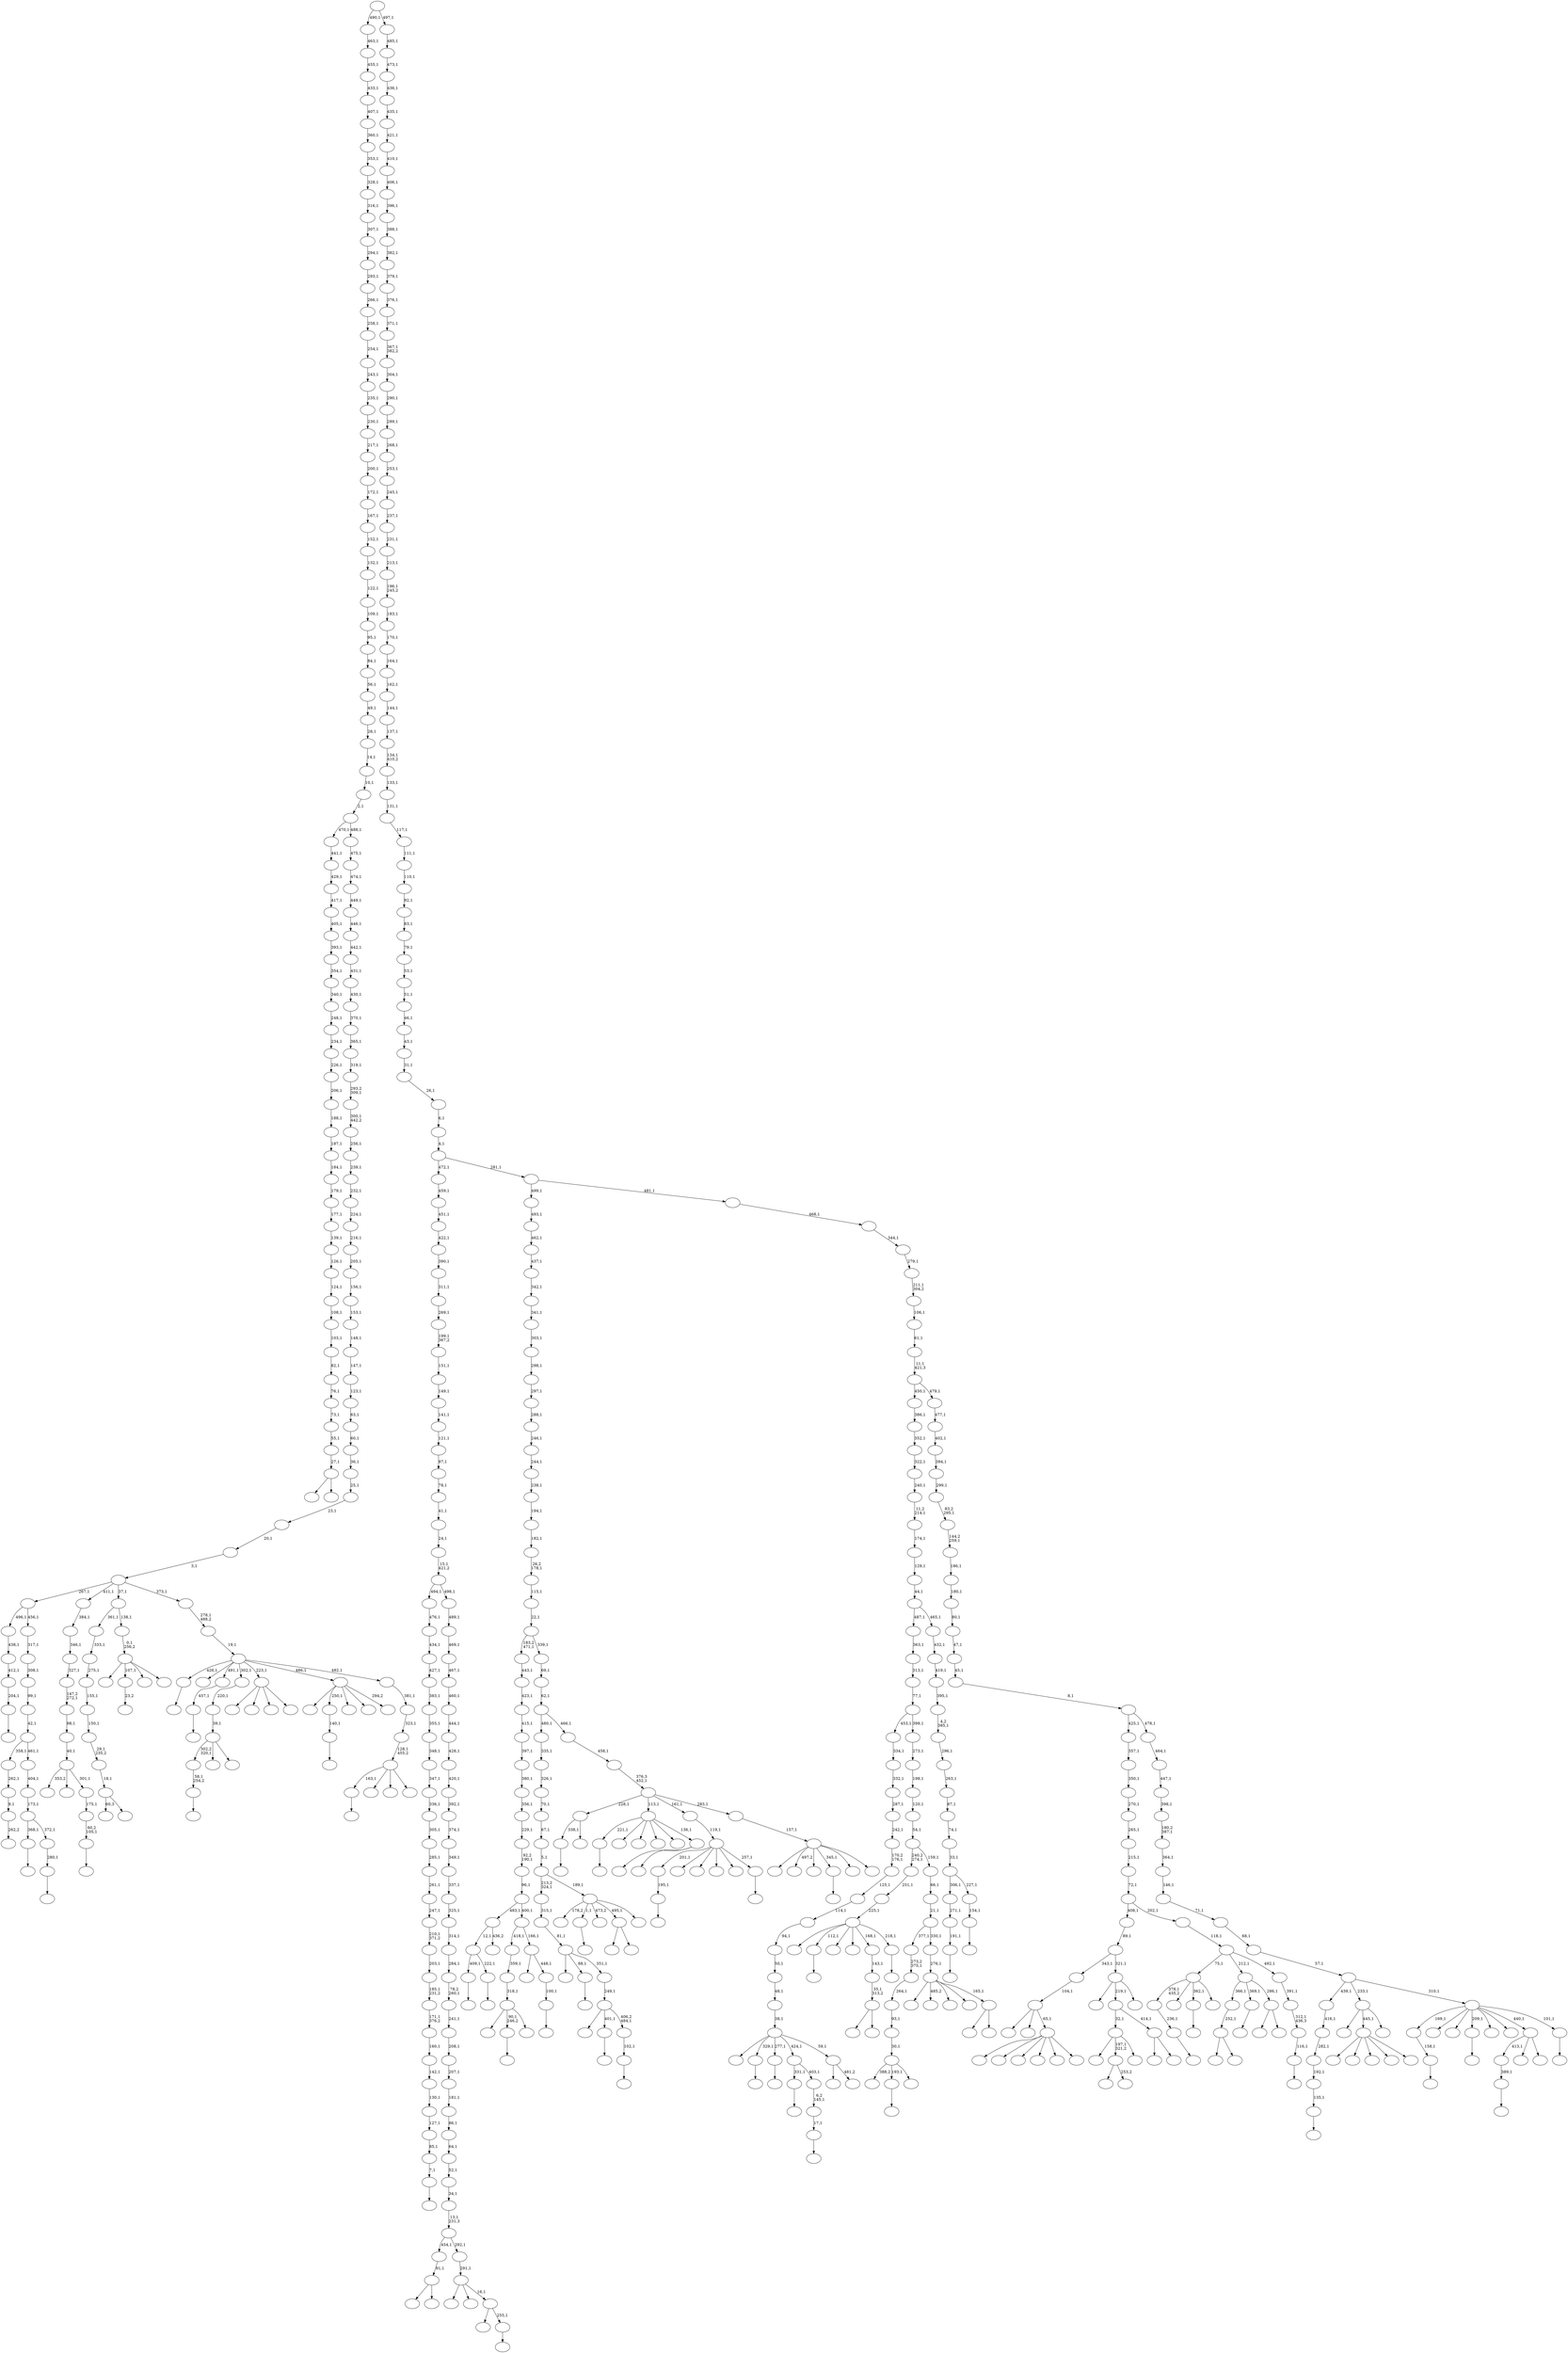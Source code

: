 digraph T {
	650 [label=""]
	649 [label=""]
	648 [label=""]
	647 [label=""]
	646 [label=""]
	645 [label=""]
	644 [label=""]
	643 [label=""]
	642 [label=""]
	641 [label=""]
	640 [label=""]
	639 [label=""]
	638 [label=""]
	637 [label=""]
	636 [label=""]
	635 [label=""]
	634 [label=""]
	633 [label=""]
	632 [label=""]
	631 [label=""]
	630 [label=""]
	629 [label=""]
	628 [label=""]
	627 [label=""]
	626 [label=""]
	625 [label=""]
	624 [label=""]
	623 [label=""]
	622 [label=""]
	621 [label=""]
	620 [label=""]
	619 [label=""]
	618 [label=""]
	617 [label=""]
	616 [label=""]
	615 [label=""]
	614 [label=""]
	613 [label=""]
	612 [label=""]
	611 [label=""]
	610 [label=""]
	609 [label=""]
	608 [label=""]
	607 [label=""]
	606 [label=""]
	605 [label=""]
	604 [label=""]
	603 [label=""]
	602 [label=""]
	601 [label=""]
	600 [label=""]
	599 [label=""]
	598 [label=""]
	597 [label=""]
	596 [label=""]
	595 [label=""]
	594 [label=""]
	593 [label=""]
	592 [label=""]
	591 [label=""]
	590 [label=""]
	589 [label=""]
	588 [label=""]
	587 [label=""]
	586 [label=""]
	585 [label=""]
	584 [label=""]
	583 [label=""]
	582 [label=""]
	581 [label=""]
	580 [label=""]
	579 [label=""]
	578 [label=""]
	577 [label=""]
	576 [label=""]
	575 [label=""]
	574 [label=""]
	573 [label=""]
	572 [label=""]
	571 [label=""]
	570 [label=""]
	569 [label=""]
	568 [label=""]
	567 [label=""]
	566 [label=""]
	565 [label=""]
	564 [label=""]
	563 [label=""]
	562 [label=""]
	561 [label=""]
	560 [label=""]
	559 [label=""]
	558 [label=""]
	557 [label=""]
	556 [label=""]
	555 [label=""]
	554 [label=""]
	553 [label=""]
	552 [label=""]
	551 [label=""]
	550 [label=""]
	549 [label=""]
	548 [label=""]
	547 [label=""]
	546 [label=""]
	545 [label=""]
	544 [label=""]
	543 [label=""]
	542 [label=""]
	541 [label=""]
	540 [label=""]
	539 [label=""]
	538 [label=""]
	537 [label=""]
	536 [label=""]
	535 [label=""]
	534 [label=""]
	533 [label=""]
	532 [label=""]
	531 [label=""]
	530 [label=""]
	529 [label=""]
	528 [label=""]
	527 [label=""]
	526 [label=""]
	525 [label=""]
	524 [label=""]
	523 [label=""]
	522 [label=""]
	521 [label=""]
	520 [label=""]
	519 [label=""]
	518 [label=""]
	517 [label=""]
	516 [label=""]
	515 [label=""]
	514 [label=""]
	513 [label=""]
	512 [label=""]
	511 [label=""]
	510 [label=""]
	509 [label=""]
	508 [label=""]
	507 [label=""]
	506 [label=""]
	505 [label=""]
	504 [label=""]
	503 [label=""]
	502 [label=""]
	501 [label=""]
	500 [label=""]
	499 [label=""]
	498 [label=""]
	497 [label=""]
	496 [label=""]
	495 [label=""]
	494 [label=""]
	493 [label=""]
	492 [label=""]
	491 [label=""]
	490 [label=""]
	489 [label=""]
	488 [label=""]
	487 [label=""]
	486 [label=""]
	485 [label=""]
	484 [label=""]
	483 [label=""]
	482 [label=""]
	481 [label=""]
	480 [label=""]
	479 [label=""]
	478 [label=""]
	477 [label=""]
	476 [label=""]
	475 [label=""]
	474 [label=""]
	473 [label=""]
	472 [label=""]
	471 [label=""]
	470 [label=""]
	469 [label=""]
	468 [label=""]
	467 [label=""]
	466 [label=""]
	465 [label=""]
	464 [label=""]
	463 [label=""]
	462 [label=""]
	461 [label=""]
	460 [label=""]
	459 [label=""]
	458 [label=""]
	457 [label=""]
	456 [label=""]
	455 [label=""]
	454 [label=""]
	453 [label=""]
	452 [label=""]
	451 [label=""]
	450 [label=""]
	449 [label=""]
	448 [label=""]
	447 [label=""]
	446 [label=""]
	445 [label=""]
	444 [label=""]
	443 [label=""]
	442 [label=""]
	441 [label=""]
	440 [label=""]
	439 [label=""]
	438 [label=""]
	437 [label=""]
	436 [label=""]
	435 [label=""]
	434 [label=""]
	433 [label=""]
	432 [label=""]
	431 [label=""]
	430 [label=""]
	429 [label=""]
	428 [label=""]
	427 [label=""]
	426 [label=""]
	425 [label=""]
	424 [label=""]
	423 [label=""]
	422 [label=""]
	421 [label=""]
	420 [label=""]
	419 [label=""]
	418 [label=""]
	417 [label=""]
	416 [label=""]
	415 [label=""]
	414 [label=""]
	413 [label=""]
	412 [label=""]
	411 [label=""]
	410 [label=""]
	409 [label=""]
	408 [label=""]
	407 [label=""]
	406 [label=""]
	405 [label=""]
	404 [label=""]
	403 [label=""]
	402 [label=""]
	401 [label=""]
	400 [label=""]
	399 [label=""]
	398 [label=""]
	397 [label=""]
	396 [label=""]
	395 [label=""]
	394 [label=""]
	393 [label=""]
	392 [label=""]
	391 [label=""]
	390 [label=""]
	389 [label=""]
	388 [label=""]
	387 [label=""]
	386 [label=""]
	385 [label=""]
	384 [label=""]
	383 [label=""]
	382 [label=""]
	381 [label=""]
	380 [label=""]
	379 [label=""]
	378 [label=""]
	377 [label=""]
	376 [label=""]
	375 [label=""]
	374 [label=""]
	373 [label=""]
	372 [label=""]
	371 [label=""]
	370 [label=""]
	369 [label=""]
	368 [label=""]
	367 [label=""]
	366 [label=""]
	365 [label=""]
	364 [label=""]
	363 [label=""]
	362 [label=""]
	361 [label=""]
	360 [label=""]
	359 [label=""]
	358 [label=""]
	357 [label=""]
	356 [label=""]
	355 [label=""]
	354 [label=""]
	353 [label=""]
	352 [label=""]
	351 [label=""]
	350 [label=""]
	349 [label=""]
	348 [label=""]
	347 [label=""]
	346 [label=""]
	345 [label=""]
	344 [label=""]
	343 [label=""]
	342 [label=""]
	341 [label=""]
	340 [label=""]
	339 [label=""]
	338 [label=""]
	337 [label=""]
	336 [label=""]
	335 [label=""]
	334 [label=""]
	333 [label=""]
	332 [label=""]
	331 [label=""]
	330 [label=""]
	329 [label=""]
	328 [label=""]
	327 [label=""]
	326 [label=""]
	325 [label=""]
	324 [label=""]
	323 [label=""]
	322 [label=""]
	321 [label=""]
	320 [label=""]
	319 [label=""]
	318 [label=""]
	317 [label=""]
	316 [label=""]
	315 [label=""]
	314 [label=""]
	313 [label=""]
	312 [label=""]
	311 [label=""]
	310 [label=""]
	309 [label=""]
	308 [label=""]
	307 [label=""]
	306 [label=""]
	305 [label=""]
	304 [label=""]
	303 [label=""]
	302 [label=""]
	301 [label=""]
	300 [label=""]
	299 [label=""]
	298 [label=""]
	297 [label=""]
	296 [label=""]
	295 [label=""]
	294 [label=""]
	293 [label=""]
	292 [label=""]
	291 [label=""]
	290 [label=""]
	289 [label=""]
	288 [label=""]
	287 [label=""]
	286 [label=""]
	285 [label=""]
	284 [label=""]
	283 [label=""]
	282 [label=""]
	281 [label=""]
	280 [label=""]
	279 [label=""]
	278 [label=""]
	277 [label=""]
	276 [label=""]
	275 [label=""]
	274 [label=""]
	273 [label=""]
	272 [label=""]
	271 [label=""]
	270 [label=""]
	269 [label=""]
	268 [label=""]
	267 [label=""]
	266 [label=""]
	265 [label=""]
	264 [label=""]
	263 [label=""]
	262 [label=""]
	261 [label=""]
	260 [label=""]
	259 [label=""]
	258 [label=""]
	257 [label=""]
	256 [label=""]
	255 [label=""]
	254 [label=""]
	253 [label=""]
	252 [label=""]
	251 [label=""]
	250 [label=""]
	249 [label=""]
	248 [label=""]
	247 [label=""]
	246 [label=""]
	245 [label=""]
	244 [label=""]
	243 [label=""]
	242 [label=""]
	241 [label=""]
	240 [label=""]
	239 [label=""]
	238 [label=""]
	237 [label=""]
	236 [label=""]
	235 [label=""]
	234 [label=""]
	233 [label=""]
	232 [label=""]
	231 [label=""]
	230 [label=""]
	229 [label=""]
	228 [label=""]
	227 [label=""]
	226 [label=""]
	225 [label=""]
	224 [label=""]
	223 [label=""]
	222 [label=""]
	221 [label=""]
	220 [label=""]
	219 [label=""]
	218 [label=""]
	217 [label=""]
	216 [label=""]
	215 [label=""]
	214 [label=""]
	213 [label=""]
	212 [label=""]
	211 [label=""]
	210 [label=""]
	209 [label=""]
	208 [label=""]
	207 [label=""]
	206 [label=""]
	205 [label=""]
	204 [label=""]
	203 [label=""]
	202 [label=""]
	201 [label=""]
	200 [label=""]
	199 [label=""]
	198 [label=""]
	197 [label=""]
	196 [label=""]
	195 [label=""]
	194 [label=""]
	193 [label=""]
	192 [label=""]
	191 [label=""]
	190 [label=""]
	189 [label=""]
	188 [label=""]
	187 [label=""]
	186 [label=""]
	185 [label=""]
	184 [label=""]
	183 [label=""]
	182 [label=""]
	181 [label=""]
	180 [label=""]
	179 [label=""]
	178 [label=""]
	177 [label=""]
	176 [label=""]
	175 [label=""]
	174 [label=""]
	173 [label=""]
	172 [label=""]
	171 [label=""]
	170 [label=""]
	169 [label=""]
	168 [label=""]
	167 [label=""]
	166 [label=""]
	165 [label=""]
	164 [label=""]
	163 [label=""]
	162 [label=""]
	161 [label=""]
	160 [label=""]
	159 [label=""]
	158 [label=""]
	157 [label=""]
	156 [label=""]
	155 [label=""]
	154 [label=""]
	153 [label=""]
	152 [label=""]
	151 [label=""]
	150 [label=""]
	149 [label=""]
	148 [label=""]
	147 [label=""]
	146 [label=""]
	145 [label=""]
	144 [label=""]
	143 [label=""]
	142 [label=""]
	141 [label=""]
	140 [label=""]
	139 [label=""]
	138 [label=""]
	137 [label=""]
	136 [label=""]
	135 [label=""]
	134 [label=""]
	133 [label=""]
	132 [label=""]
	131 [label=""]
	130 [label=""]
	129 [label=""]
	128 [label=""]
	127 [label=""]
	126 [label=""]
	125 [label=""]
	124 [label=""]
	123 [label=""]
	122 [label=""]
	121 [label=""]
	120 [label=""]
	119 [label=""]
	118 [label=""]
	117 [label=""]
	116 [label=""]
	115 [label=""]
	114 [label=""]
	113 [label=""]
	112 [label=""]
	111 [label=""]
	110 [label=""]
	109 [label=""]
	108 [label=""]
	107 [label=""]
	106 [label=""]
	105 [label=""]
	104 [label=""]
	103 [label=""]
	102 [label=""]
	101 [label=""]
	100 [label=""]
	99 [label=""]
	98 [label=""]
	97 [label=""]
	96 [label=""]
	95 [label=""]
	94 [label=""]
	93 [label=""]
	92 [label=""]
	91 [label=""]
	90 [label=""]
	89 [label=""]
	88 [label=""]
	87 [label=""]
	86 [label=""]
	85 [label=""]
	84 [label=""]
	83 [label=""]
	82 [label=""]
	81 [label=""]
	80 [label=""]
	79 [label=""]
	78 [label=""]
	77 [label=""]
	76 [label=""]
	75 [label=""]
	74 [label=""]
	73 [label=""]
	72 [label=""]
	71 [label=""]
	70 [label=""]
	69 [label=""]
	68 [label=""]
	67 [label=""]
	66 [label=""]
	65 [label=""]
	64 [label=""]
	63 [label=""]
	62 [label=""]
	61 [label=""]
	60 [label=""]
	59 [label=""]
	58 [label=""]
	57 [label=""]
	56 [label=""]
	55 [label=""]
	54 [label=""]
	53 [label=""]
	52 [label=""]
	51 [label=""]
	50 [label=""]
	49 [label=""]
	48 [label=""]
	47 [label=""]
	46 [label=""]
	45 [label=""]
	44 [label=""]
	43 [label=""]
	42 [label=""]
	41 [label=""]
	40 [label=""]
	39 [label=""]
	38 [label=""]
	37 [label=""]
	36 [label=""]
	35 [label=""]
	34 [label=""]
	33 [label=""]
	32 [label=""]
	31 [label=""]
	30 [label=""]
	29 [label=""]
	28 [label=""]
	27 [label=""]
	26 [label=""]
	25 [label=""]
	24 [label=""]
	23 [label=""]
	22 [label=""]
	21 [label=""]
	20 [label=""]
	19 [label=""]
	18 [label=""]
	17 [label=""]
	16 [label=""]
	15 [label=""]
	14 [label=""]
	13 [label=""]
	12 [label=""]
	11 [label=""]
	10 [label=""]
	9 [label=""]
	8 [label=""]
	7 [label=""]
	6 [label=""]
	5 [label=""]
	4 [label=""]
	3 [label=""]
	2 [label=""]
	1 [label=""]
	0 [label=""]
	646 -> 647 [label=""]
	644 -> 645 [label=""]
	643 -> 644 [label="389,1"]
	641 -> 642 [label=""]
	637 -> 638 [label=""]
	630 -> 631 [label=""]
	629 -> 646 [label="409,1"]
	629 -> 630 [label="222,1"]
	626 -> 627 [label=""]
	619 -> 620 [label=""]
	618 -> 619 [label="191,1"]
	617 -> 618 [label="271,1"]
	614 -> 615 [label=""]
	608 -> 621 [label=""]
	608 -> 609 [label=""]
	607 -> 608 [label="91,1"]
	599 -> 600 [label=""]
	595 -> 596 [label=""]
	594 -> 595 [label="58,1\n254,2"]
	592 -> 593 [label=""]
	591 -> 592 [label="204,1"]
	590 -> 591 [label="412,1"]
	589 -> 590 [label="438,1"]
	587 -> 588 [label=""]
	585 -> 605 [label="388,2"]
	585 -> 587 [label="193,1"]
	585 -> 586 [label=""]
	584 -> 585 [label="30,1"]
	583 -> 584 [label="93,1"]
	582 -> 583 [label="264,1"]
	581 -> 582 [label="273,2\n375,1"]
	575 -> 576 [label="262,2"]
	574 -> 575 [label="9,1"]
	573 -> 574 [label="262,1"]
	571 -> 572 [label=""]
	568 -> 569 [label=""]
	567 -> 568 [label="7,1"]
	566 -> 567 [label="85,1"]
	565 -> 566 [label="127,1"]
	564 -> 565 [label="130,1"]
	563 -> 564 [label="142,1"]
	562 -> 563 [label="160,1"]
	561 -> 562 [label="171,1\n376,2"]
	560 -> 561 [label="185,1\n231,2"]
	559 -> 560 [label="203,1"]
	558 -> 559 [label="210,1\n371,2"]
	557 -> 558 [label="247,1"]
	556 -> 557 [label="261,1"]
	555 -> 556 [label="285,1"]
	554 -> 555 [label="305,1"]
	553 -> 554 [label="336,1"]
	552 -> 553 [label="347,1"]
	551 -> 552 [label="348,1"]
	550 -> 551 [label="355,1"]
	549 -> 550 [label="383,1"]
	548 -> 549 [label="427,1"]
	547 -> 548 [label="434,1"]
	546 -> 547 [label="476,1"]
	544 -> 632 [label=""]
	544 -> 545 [label=""]
	541 -> 542 [label=""]
	539 -> 603 [label=""]
	539 -> 540 [label=""]
	538 -> 539 [label="252,1"]
	534 -> 535 [label=""]
	533 -> 534 [label="158,1"]
	531 -> 606 [label=""]
	531 -> 532 [label=""]
	530 -> 531 [label="27,1"]
	529 -> 530 [label="55,1"]
	528 -> 529 [label="73,1"]
	527 -> 528 [label="76,1"]
	526 -> 527 [label="82,1"]
	525 -> 526 [label="103,1"]
	524 -> 525 [label="108,1"]
	523 -> 524 [label="124,1"]
	522 -> 523 [label="126,1"]
	521 -> 522 [label="139,1"]
	520 -> 521 [label="177,1"]
	519 -> 520 [label="179,1"]
	518 -> 519 [label="184,1"]
	517 -> 518 [label="187,1"]
	516 -> 517 [label="188,1"]
	515 -> 516 [label="206,1"]
	514 -> 515 [label="226,1"]
	513 -> 514 [label="234,1"]
	512 -> 513 [label="248,1"]
	511 -> 512 [label="340,1"]
	510 -> 511 [label="354,1"]
	509 -> 510 [label="393,1"]
	508 -> 509 [label="405,1"]
	507 -> 508 [label="417,1"]
	506 -> 507 [label="429,1"]
	505 -> 506 [label="441,1"]
	503 -> 504 [label=""]
	500 -> 501 [label=""]
	499 -> 500 [label="280,1"]
	498 -> 541 [label="368,1"]
	498 -> 499 [label="372,1"]
	497 -> 498 [label="173,1"]
	496 -> 497 [label="404,1"]
	495 -> 573 [label="358,1"]
	495 -> 496 [label="461,1"]
	494 -> 495 [label="42,1"]
	493 -> 494 [label="99,1"]
	492 -> 493 [label="308,1"]
	491 -> 492 [label="317,1"]
	490 -> 589 [label="496,1"]
	490 -> 491 [label="456,1"]
	488 -> 489 [label=""]
	486 -> 626 [label="338,1"]
	486 -> 487 [label=""]
	483 -> 484 [label=""]
	482 -> 483 [label="102,1"]
	481 -> 536 [label=""]
	481 -> 488 [label="401,1"]
	481 -> 482 [label="406,2\n484,1"]
	480 -> 481 [label="249,1"]
	479 -> 640 [label=""]
	479 -> 571 [label="88,1"]
	479 -> 480 [label="351,1"]
	478 -> 479 [label="81,1"]
	477 -> 478 [label="315,1"]
	475 -> 476 [label="23,2"]
	471 -> 472 [label=""]
	469 -> 470 [label=""]
	460 -> 461 [label=""]
	459 -> 460 [label="195,1"]
	457 -> 458 [label=""]
	454 -> 455 [label=""]
	453 -> 454 [label="457,1"]
	450 -> 451 [label=""]
	449 -> 450 [label="236,1"]
	447 -> 448 [label=""]
	446 -> 447 [label="135,1"]
	445 -> 446 [label="192,1"]
	444 -> 445 [label="282,1"]
	443 -> 444 [label="416,1"]
	441 -> 442 [label=""]
	439 -> 594 [label="302,2\n320,1"]
	439 -> 485 [label=""]
	439 -> 440 [label=""]
	438 -> 439 [label="39,1"]
	437 -> 438 [label="220,1"]
	435 -> 436 [label=""]
	428 -> 623 [label=""]
	428 -> 429 [label="253,2"]
	426 -> 427 [label=""]
	422 -> 423 [label=""]
	421 -> 422 [label="140,1"]
	419 -> 420 [label=""]
	418 -> 419 [label="17,1"]
	417 -> 418 [label="6,2\n145,1"]
	416 -> 599 [label="331,1"]
	416 -> 417 [label="403,1"]
	414 -> 415 [label=""]
	411 -> 636 [label=""]
	411 -> 634 [label=""]
	411 -> 633 [label=""]
	411 -> 577 [label=""]
	411 -> 412 [label=""]
	409 -> 410 [label=""]
	407 -> 408 [label=""]
	406 -> 434 [label=""]
	406 -> 407 [label="255,1"]
	405 -> 466 [label=""]
	405 -> 413 [label=""]
	405 -> 406 [label="16,1"]
	404 -> 405 [label="291,1"]
	403 -> 607 [label="454,1"]
	403 -> 404 [label="292,1"]
	402 -> 403 [label="13,1\n231,3"]
	401 -> 402 [label="34,1"]
	400 -> 401 [label="52,1"]
	399 -> 400 [label="64,1"]
	398 -> 399 [label="86,1"]
	397 -> 398 [label="181,1"]
	396 -> 397 [label="207,1"]
	395 -> 396 [label="208,1"]
	394 -> 395 [label="241,1"]
	393 -> 394 [label="78,2\n260,1"]
	392 -> 393 [label="284,1"]
	391 -> 392 [label="314,1"]
	390 -> 391 [label="325,1"]
	389 -> 390 [label="337,1"]
	388 -> 389 [label="349,1"]
	387 -> 388 [label="374,1"]
	386 -> 387 [label="392,1"]
	385 -> 386 [label="420,1"]
	384 -> 385 [label="428,1"]
	383 -> 384 [label="444,1"]
	382 -> 383 [label="460,1"]
	381 -> 382 [label="467,1"]
	380 -> 381 [label="469,1"]
	379 -> 380 [label="489,1"]
	378 -> 546 [label="494,1"]
	378 -> 379 [label="498,1"]
	377 -> 378 [label="15,1\n421,2"]
	376 -> 377 [label="24,1"]
	375 -> 376 [label="41,1"]
	374 -> 375 [label="78,1"]
	373 -> 374 [label="97,1"]
	372 -> 373 [label="121,1"]
	371 -> 372 [label="141,1"]
	370 -> 371 [label="149,1"]
	369 -> 370 [label="151,1"]
	368 -> 369 [label="199,1\n367,2"]
	367 -> 368 [label="269,1"]
	366 -> 367 [label="311,1"]
	365 -> 366 [label="390,1"]
	364 -> 365 [label="422,1"]
	363 -> 364 [label="451,1"]
	362 -> 363 [label="459,1"]
	355 -> 432 [label="60,3"]
	355 -> 356 [label=""]
	354 -> 355 [label="18,1"]
	353 -> 354 [label="29,1\n235,2"]
	352 -> 353 [label="150,1"]
	351 -> 352 [label="155,1"]
	350 -> 351 [label="275,1"]
	349 -> 350 [label="333,1"]
	346 -> 613 [label=""]
	346 -> 610 [label=""]
	346 -> 467 [label=""]
	346 -> 431 [label=""]
	346 -> 357 [label=""]
	346 -> 347 [label=""]
	345 -> 612 [label=""]
	345 -> 359 [label=""]
	345 -> 346 [label="65,1"]
	344 -> 345 [label="104,1"]
	338 -> 449 [label="378,1\n435,2"]
	338 -> 430 [label=""]
	338 -> 409 [label="362,1"]
	338 -> 339 [label=""]
	334 -> 629 [label="12,1"]
	334 -> 335 [label="436,2"]
	332 -> 616 [label=""]
	332 -> 580 [label=""]
	332 -> 360 [label=""]
	332 -> 333 [label=""]
	330 -> 331 [label=""]
	329 -> 330 [label="60,2\n105,1"]
	328 -> 329 [label="175,1"]
	327 -> 602 [label="353,2"]
	327 -> 358 [label=""]
	327 -> 328 [label="301,1"]
	326 -> 327 [label="40,1"]
	325 -> 326 [label="98,1"]
	324 -> 325 [label="147,2\n272,1"]
	323 -> 324 [label="327,1"]
	322 -> 323 [label="346,1"]
	321 -> 322 [label="384,1"]
	317 -> 649 [label=""]
	317 -> 414 [label="90,1\n246,2"]
	317 -> 318 [label=""]
	316 -> 317 [label="318,1"]
	315 -> 316 [label="359,1"]
	313 -> 625 [label=""]
	313 -> 314 [label=""]
	312 -> 538 [label="366,1"]
	312 -> 503 [label="369,1"]
	312 -> 313 [label="286,1"]
	310 -> 320 [label=""]
	310 -> 311 [label="481,2"]
	309 -> 597 [label=""]
	309 -> 441 [label="329,1"]
	309 -> 435 [label="277,1"]
	309 -> 416 [label="424,1"]
	309 -> 310 [label="59,1"]
	308 -> 309 [label="38,1"]
	307 -> 308 [label="48,1"]
	306 -> 307 [label="50,1"]
	305 -> 306 [label="94,1"]
	304 -> 305 [label="114,1"]
	303 -> 304 [label="125,1"]
	302 -> 303 [label="170,2\n176,1"]
	301 -> 302 [label="242,1"]
	300 -> 301 [label="287,1"]
	299 -> 300 [label="332,1"]
	298 -> 299 [label="334,1"]
	296 -> 474 [label=""]
	296 -> 428 [label="197,1\n321,2"]
	296 -> 297 [label=""]
	294 -> 643 [label="413,1"]
	294 -> 570 [label=""]
	294 -> 295 [label=""]
	290 -> 648 [label=""]
	290 -> 291 [label=""]
	289 -> 290 [label="35,1\n313,2"]
	288 -> 289 [label="143,1"]
	286 -> 639 [label=""]
	286 -> 287 [label=""]
	285 -> 296 [label="32,1"]
	285 -> 286 [label="414,1"]
	283 -> 598 [label=""]
	283 -> 421 [label="250,1"]
	283 -> 343 [label=""]
	283 -> 292 [label=""]
	283 -> 284 [label="294,2"]
	281 -> 650 [label=""]
	281 -> 285 [label="219,1"]
	281 -> 282 [label=""]
	280 -> 344 [label="343,1"]
	280 -> 281 [label="321,1"]
	279 -> 280 [label="89,1"]
	277 -> 278 [label=""]
	276 -> 277 [label="116,1"]
	275 -> 276 [label="312,1\n436,3"]
	274 -> 275 [label="391,1"]
	273 -> 338 [label="75,1"]
	273 -> 312 [label="212,1"]
	273 -> 274 [label="492,1"]
	272 -> 273 [label="118,1"]
	271 -> 279 [label="408,1"]
	271 -> 272 [label="202,1"]
	270 -> 271 [label="72,1"]
	269 -> 270 [label="215,1"]
	268 -> 269 [label="265,1"]
	267 -> 268 [label="270,1"]
	266 -> 267 [label="350,1"]
	265 -> 266 [label="357,1"]
	263 -> 628 [label=""]
	263 -> 475 [label="107,1"]
	263 -> 463 [label=""]
	263 -> 264 [label=""]
	262 -> 263 [label="0,1\n256,2"]
	261 -> 349 [label="361,1"]
	261 -> 262 [label="138,1"]
	259 -> 624 [label="178,2"]
	259 -> 614 [label="1,1"]
	259 -> 579 [label="473,2"]
	259 -> 544 [label="495,1"]
	259 -> 260 [label=""]
	258 -> 477 [label="213,2\n324,1"]
	258 -> 259 [label="189,1"]
	257 -> 258 [label="5,1"]
	256 -> 257 [label="67,1"]
	255 -> 256 [label="70,1"]
	254 -> 255 [label="326,1"]
	253 -> 254 [label="335,1"]
	250 -> 251 [label=""]
	249 -> 537 [label=""]
	249 -> 471 [label="112,1"]
	249 -> 341 [label=""]
	249 -> 340 [label=""]
	249 -> 288 [label="168,1"]
	249 -> 250 [label="218,1"]
	248 -> 249 [label="225,1"]
	247 -> 248 [label="251,1"]
	245 -> 622 [label=""]
	245 -> 246 [label=""]
	244 -> 604 [label=""]
	244 -> 473 [label="485,2"]
	244 -> 433 [label=""]
	244 -> 252 [label=""]
	244 -> 245 [label="165,1"]
	243 -> 244 [label="276,1"]
	242 -> 581 [label="377,1"]
	242 -> 243 [label="330,1"]
	241 -> 242 [label="21,1"]
	240 -> 241 [label="66,1"]
	239 -> 247 [label="240,2\n274,1"]
	239 -> 240 [label="159,1"]
	238 -> 239 [label="54,1"]
	237 -> 238 [label="120,1"]
	236 -> 237 [label="198,1"]
	235 -> 236 [label="273,1"]
	234 -> 298 [label="453,1"]
	234 -> 235 [label="399,1"]
	233 -> 234 [label="77,1"]
	232 -> 233 [label="313,1"]
	231 -> 232 [label="363,1"]
	229 -> 230 [label=""]
	228 -> 229 [label="154,1"]
	227 -> 617 [label="306,1"]
	227 -> 228 [label="227,1"]
	226 -> 227 [label="33,1"]
	225 -> 226 [label="74,1"]
	224 -> 225 [label="87,1"]
	223 -> 224 [label="263,1"]
	222 -> 223 [label="296,1"]
	221 -> 222 [label="4,2\n385,1"]
	220 -> 221 [label="395,1"]
	219 -> 220 [label="419,1"]
	218 -> 219 [label="432,1"]
	217 -> 231 [label="487,1"]
	217 -> 218 [label="465,1"]
	216 -> 217 [label="44,1"]
	215 -> 216 [label="129,1"]
	214 -> 215 [label="174,1"]
	213 -> 214 [label="11,2\n214,1"]
	212 -> 213 [label="240,1"]
	211 -> 212 [label="322,1"]
	210 -> 211 [label="352,1"]
	209 -> 210 [label="386,1"]
	207 -> 464 [label=""]
	207 -> 411 [label="445,1"]
	207 -> 208 [label=""]
	205 -> 336 [label=""]
	205 -> 206 [label=""]
	204 -> 637 [label="221,1"]
	204 -> 611 [label=""]
	204 -> 543 [label=""]
	204 -> 456 [label=""]
	204 -> 342 [label=""]
	204 -> 205 [label="136,1"]
	201 -> 202 [label=""]
	200 -> 201 [label="100,1"]
	199 -> 635 [label=""]
	199 -> 200 [label="448,1"]
	198 -> 315 [label="418,1"]
	198 -> 199 [label="166,1"]
	197 -> 334 [label="483,1"]
	197 -> 198 [label="400,1"]
	196 -> 197 [label="96,1"]
	195 -> 196 [label="92,2\n190,1"]
	194 -> 195 [label="229,1"]
	193 -> 194 [label="356,1"]
	192 -> 193 [label="380,1"]
	191 -> 192 [label="397,1"]
	190 -> 191 [label="415,1"]
	189 -> 190 [label="423,1"]
	188 -> 189 [label="443,1"]
	186 -> 187 [label=""]
	185 -> 459 [label="201,1"]
	185 -> 424 [label=""]
	185 -> 319 [label=""]
	185 -> 293 [label=""]
	185 -> 203 [label=""]
	185 -> 186 [label="257,1"]
	184 -> 185 [label="119,1"]
	182 -> 426 [label="163,1"]
	182 -> 425 [label=""]
	182 -> 348 [label=""]
	182 -> 183 [label=""]
	181 -> 182 [label="128,1\n455,2"]
	180 -> 181 [label="323,1"]
	179 -> 180 [label="381,1"]
	178 -> 641 [label="426,1"]
	178 -> 468 [label=""]
	178 -> 453 [label="491,1"]
	178 -> 437 [label="302,1"]
	178 -> 332 [label="223,1"]
	178 -> 283 [label="486,1"]
	178 -> 179 [label="482,1"]
	177 -> 178 [label="19,1"]
	176 -> 177 [label="278,1\n488,2"]
	175 -> 490 [label="267,1"]
	175 -> 321 [label="411,1"]
	175 -> 261 [label="37,1"]
	175 -> 176 [label="373,1"]
	174 -> 175 [label="3,1"]
	173 -> 174 [label="20,1"]
	172 -> 173 [label="23,1"]
	171 -> 172 [label="25,1"]
	170 -> 171 [label="36,1"]
	169 -> 170 [label="60,1"]
	168 -> 169 [label="63,1"]
	167 -> 168 [label="123,1"]
	166 -> 167 [label="147,1"]
	165 -> 166 [label="148,1"]
	164 -> 165 [label="153,1"]
	163 -> 164 [label="156,1"]
	162 -> 163 [label="205,1"]
	161 -> 162 [label="216,1"]
	160 -> 161 [label="224,1"]
	159 -> 160 [label="232,1"]
	158 -> 159 [label="239,1"]
	157 -> 158 [label="256,1"]
	156 -> 157 [label="300,1\n442,2"]
	155 -> 156 [label="293,2\n309,1"]
	154 -> 155 [label="319,1"]
	153 -> 154 [label="365,1"]
	152 -> 153 [label="370,1"]
	151 -> 152 [label="430,1"]
	150 -> 151 [label="431,1"]
	149 -> 150 [label="442,1"]
	148 -> 149 [label="446,1"]
	147 -> 148 [label="449,1"]
	146 -> 147 [label="474,1"]
	145 -> 146 [label="475,1"]
	144 -> 505 [label="470,1"]
	144 -> 145 [label="488,1"]
	143 -> 144 [label="2,1"]
	142 -> 143 [label="10,1"]
	141 -> 142 [label="14,1"]
	140 -> 141 [label="28,1"]
	139 -> 140 [label="49,1"]
	138 -> 139 [label="56,1"]
	137 -> 138 [label="84,1"]
	136 -> 137 [label="95,1"]
	135 -> 136 [label="109,1"]
	134 -> 135 [label="122,1"]
	133 -> 134 [label="132,1"]
	132 -> 133 [label="152,1"]
	131 -> 132 [label="167,1"]
	130 -> 131 [label="172,1"]
	129 -> 130 [label="200,1"]
	128 -> 129 [label="217,1"]
	127 -> 128 [label="230,1"]
	126 -> 127 [label="235,1"]
	125 -> 126 [label="243,1"]
	124 -> 125 [label="254,1"]
	123 -> 124 [label="258,1"]
	122 -> 123 [label="266,1"]
	121 -> 122 [label="293,1"]
	120 -> 121 [label="294,1"]
	119 -> 120 [label="307,1"]
	118 -> 119 [label="316,1"]
	117 -> 118 [label="328,1"]
	116 -> 117 [label="353,1"]
	115 -> 116 [label="360,1"]
	114 -> 115 [label="407,1"]
	113 -> 114 [label="433,1"]
	112 -> 113 [label="455,1"]
	111 -> 112 [label="463,1"]
	109 -> 601 [label=""]
	109 -> 578 [label="497,2"]
	109 -> 502 [label=""]
	109 -> 469 [label="345,1"]
	109 -> 361 [label=""]
	109 -> 110 [label=""]
	108 -> 109 [label="157,1"]
	107 -> 486 [label="228,1"]
	107 -> 204 [label="113,1"]
	107 -> 184 [label="161,1"]
	107 -> 108 [label="283,1"]
	106 -> 107 [label="376,3\n452,1"]
	105 -> 106 [label="458,1"]
	104 -> 253 [label="480,1"]
	104 -> 105 [label="466,1"]
	103 -> 104 [label="62,1"]
	102 -> 103 [label="69,1"]
	101 -> 188 [label="183,2\n471,1"]
	101 -> 102 [label="339,1"]
	100 -> 101 [label="22,1"]
	99 -> 100 [label="115,1"]
	98 -> 99 [label="26,2\n178,1"]
	97 -> 98 [label="182,1"]
	96 -> 97 [label="194,1"]
	95 -> 96 [label="238,1"]
	94 -> 95 [label="244,1"]
	93 -> 94 [label="246,1"]
	92 -> 93 [label="288,1"]
	91 -> 92 [label="297,1"]
	90 -> 91 [label="298,1"]
	89 -> 90 [label="303,1"]
	88 -> 89 [label="341,1"]
	87 -> 88 [label="342,1"]
	86 -> 87 [label="437,1"]
	85 -> 86 [label="462,1"]
	84 -> 85 [label="493,1"]
	82 -> 83 [label=""]
	81 -> 533 [label="169,1"]
	81 -> 465 [label=""]
	81 -> 462 [label=""]
	81 -> 457 [label="209,1"]
	81 -> 452 [label=""]
	81 -> 337 [label=""]
	81 -> 294 [label="440,1"]
	81 -> 82 [label="101,1"]
	80 -> 443 [label="439,1"]
	80 -> 207 [label="233,1"]
	80 -> 81 [label="310,1"]
	79 -> 80 [label="57,1"]
	78 -> 79 [label="68,1"]
	77 -> 78 [label="71,1"]
	76 -> 77 [label="146,1"]
	75 -> 76 [label="364,1"]
	74 -> 75 [label="180,2\n387,1"]
	73 -> 74 [label="398,1"]
	72 -> 73 [label="447,1"]
	71 -> 72 [label="464,1"]
	70 -> 265 [label="425,1"]
	70 -> 71 [label="478,1"]
	69 -> 70 [label="8,1"]
	68 -> 69 [label="45,1"]
	67 -> 68 [label="47,1"]
	66 -> 67 [label="80,1"]
	65 -> 66 [label="180,1"]
	64 -> 65 [label="186,1"]
	63 -> 64 [label="144,2\n259,1"]
	62 -> 63 [label="83,2\n295,1"]
	61 -> 62 [label="299,1"]
	60 -> 61 [label="394,1"]
	59 -> 60 [label="402,1"]
	58 -> 59 [label="477,1"]
	57 -> 209 [label="450,1"]
	57 -> 58 [label="479,1"]
	56 -> 57 [label="11,1\n421,3"]
	55 -> 56 [label="61,1"]
	54 -> 55 [label="106,1"]
	53 -> 54 [label="211,1\n304,2"]
	52 -> 53 [label="279,1"]
	51 -> 52 [label="344,1"]
	50 -> 51 [label="468,1"]
	49 -> 84 [label="499,1"]
	49 -> 50 [label="481,1"]
	48 -> 362 [label="472,1"]
	48 -> 49 [label="281,1"]
	47 -> 48 [label="4,1"]
	46 -> 47 [label="6,1"]
	45 -> 46 [label="26,1"]
	44 -> 45 [label="31,1"]
	43 -> 44 [label="43,1"]
	42 -> 43 [label="46,1"]
	41 -> 42 [label="51,1"]
	40 -> 41 [label="53,1"]
	39 -> 40 [label="79,1"]
	38 -> 39 [label="83,1"]
	37 -> 38 [label="92,1"]
	36 -> 37 [label="110,1"]
	35 -> 36 [label="111,1"]
	34 -> 35 [label="117,1"]
	33 -> 34 [label="131,1"]
	32 -> 33 [label="133,1"]
	31 -> 32 [label="134,1\n410,2"]
	30 -> 31 [label="137,1"]
	29 -> 30 [label="144,1"]
	28 -> 29 [label="162,1"]
	27 -> 28 [label="164,1"]
	26 -> 27 [label="170,1"]
	25 -> 26 [label="183,1"]
	24 -> 25 [label="196,1\n245,2"]
	23 -> 24 [label="213,1"]
	22 -> 23 [label="231,1"]
	21 -> 22 [label="237,1"]
	20 -> 21 [label="245,1"]
	19 -> 20 [label="253,1"]
	18 -> 19 [label="268,1"]
	17 -> 18 [label="289,1"]
	16 -> 17 [label="290,1"]
	15 -> 16 [label="304,1"]
	14 -> 15 [label="367,1\n382,2"]
	13 -> 14 [label="371,1"]
	12 -> 13 [label="376,1"]
	11 -> 12 [label="379,1"]
	10 -> 11 [label="382,1"]
	9 -> 10 [label="388,1"]
	8 -> 9 [label="396,1"]
	7 -> 8 [label="406,1"]
	6 -> 7 [label="410,1"]
	5 -> 6 [label="421,1"]
	4 -> 5 [label="435,1"]
	3 -> 4 [label="436,1"]
	2 -> 3 [label="473,1"]
	1 -> 2 [label="485,1"]
	0 -> 111 [label="490,1"]
	0 -> 1 [label="497,1"]
}
